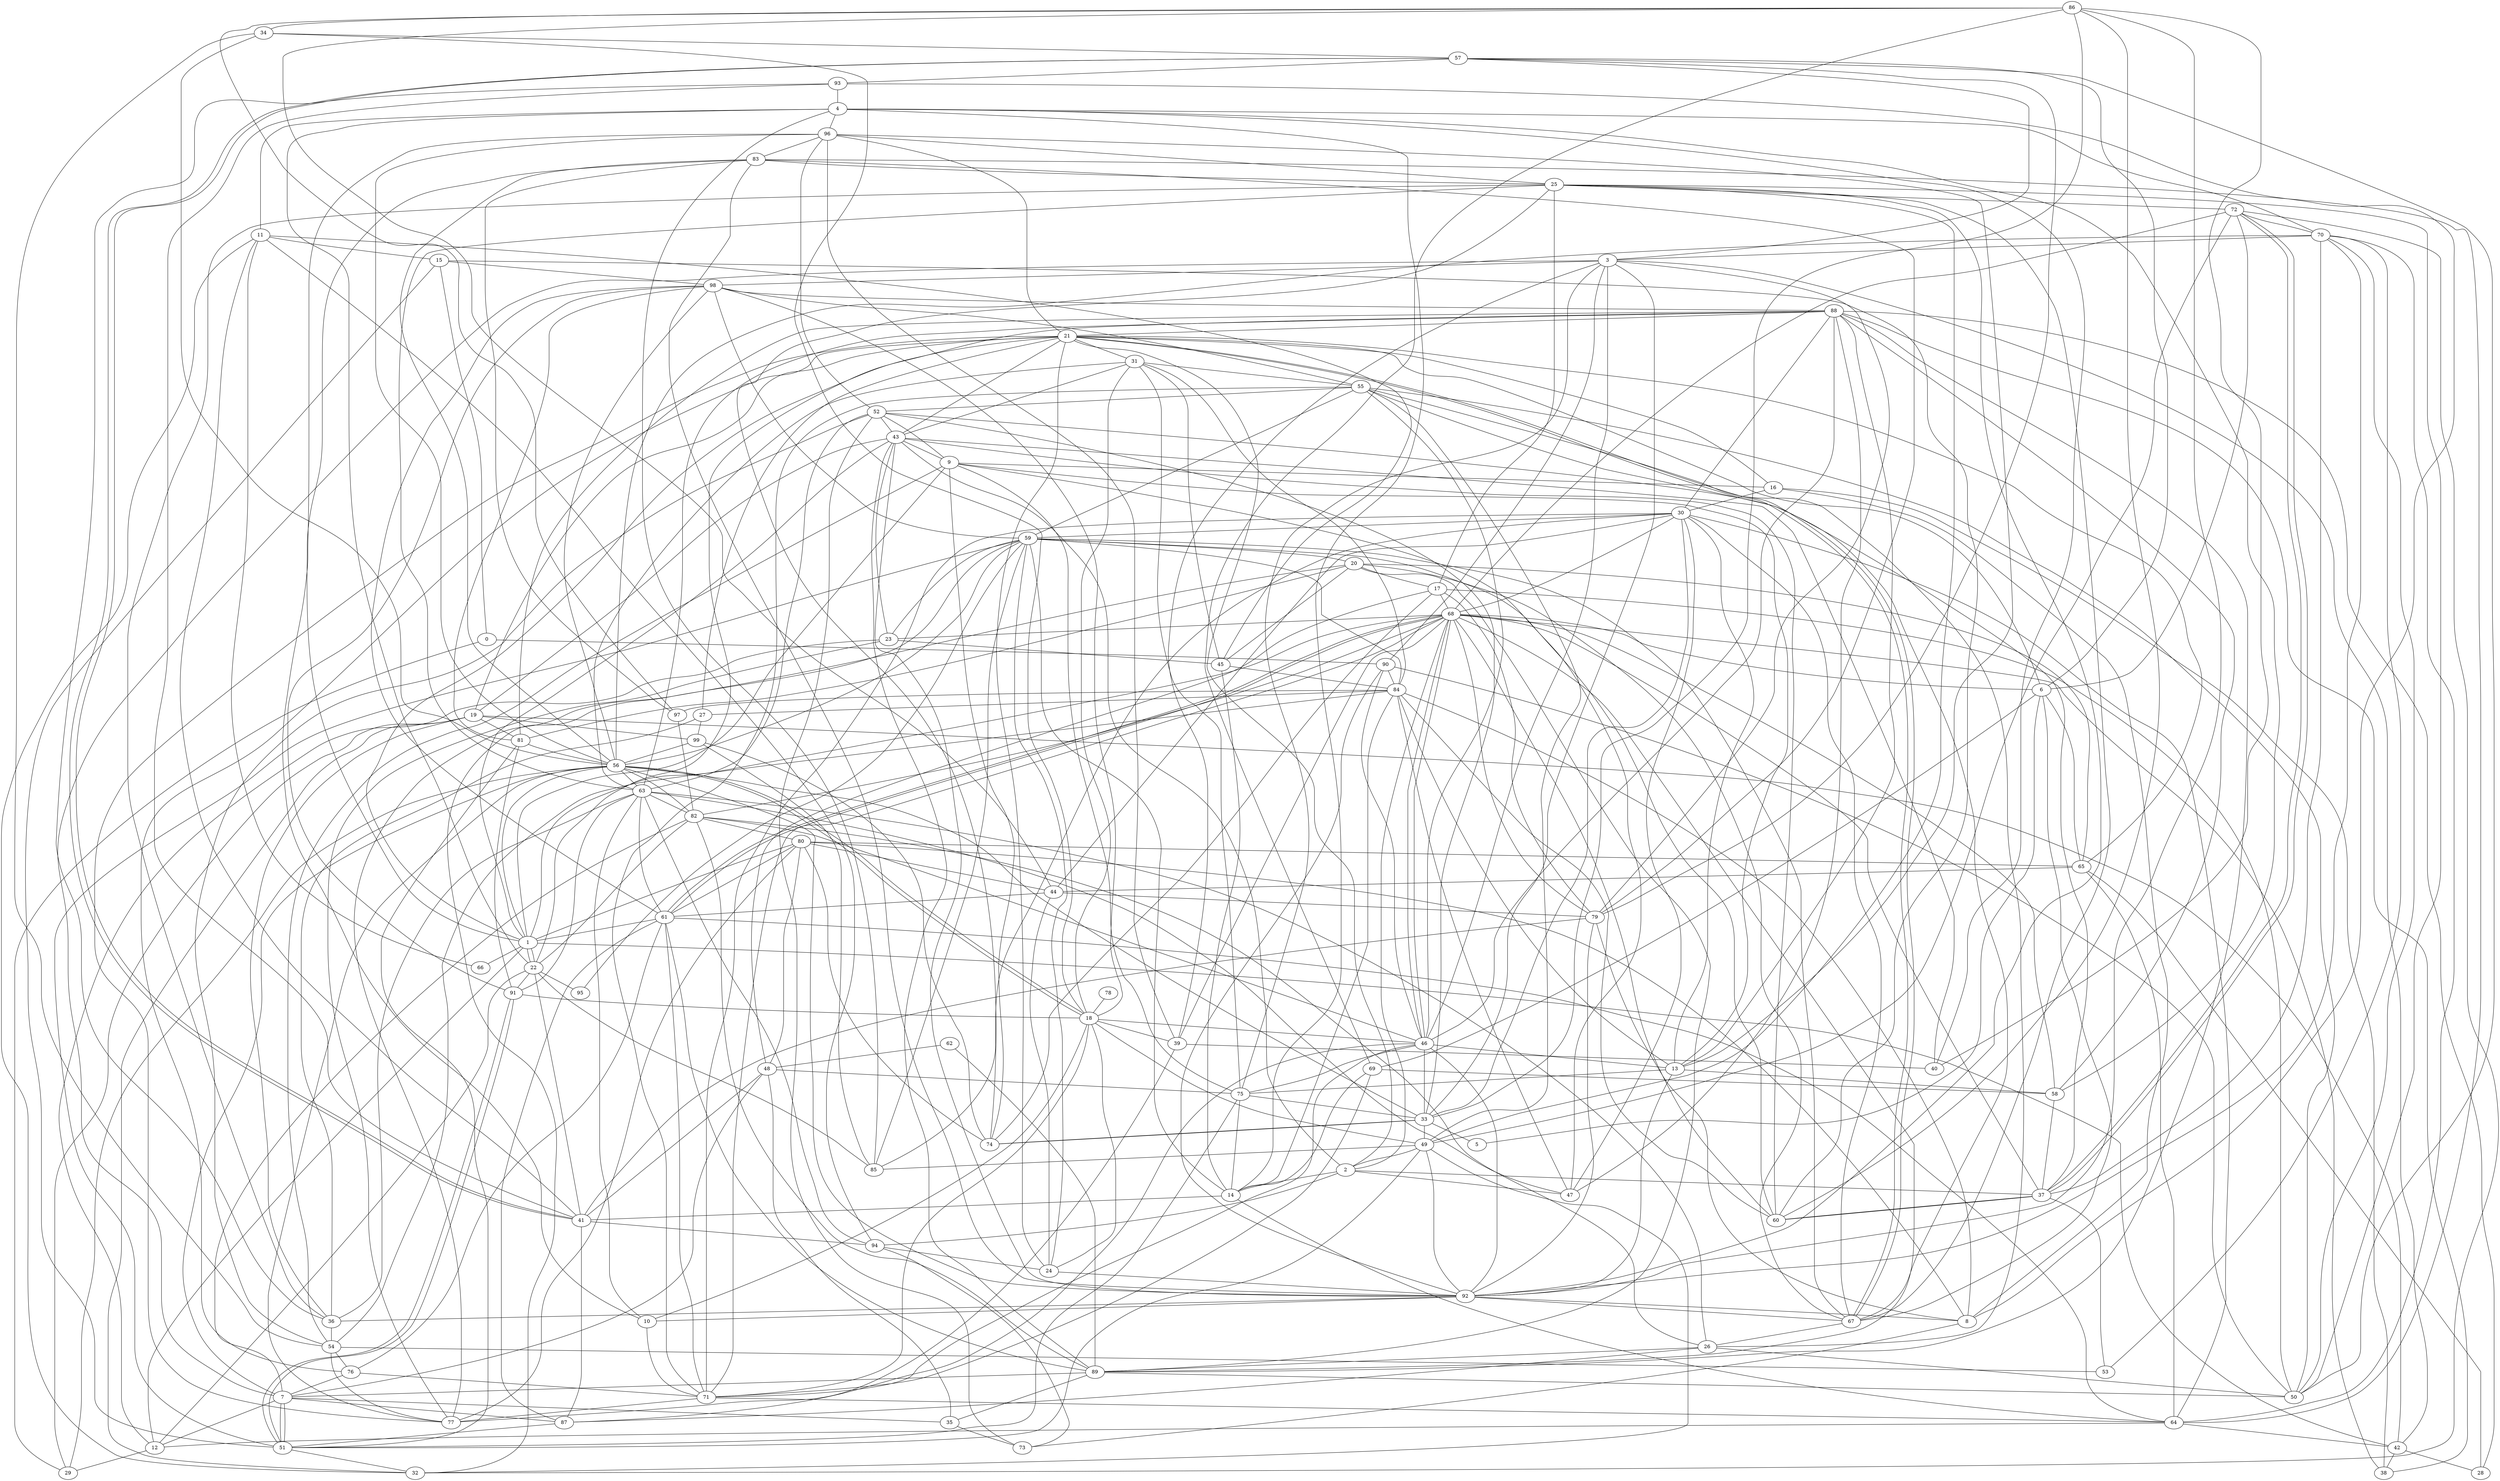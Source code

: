 graph {
    86 -- 34;
    96 -- 83;
    36 -- 93;
    63 -- 88;
    31 -- 55;
    72 -- 70;
    98 -- 91;
    83 -- 25;
    7 -- 35;
    41 -- 57;
    11 -- 15;
    58 -- 88;
    43 -- 23;
    3 -- 33;
    19 -- 42;
    19 -- 99;
    80 -- 61;
    49 -- 25;
    30 -- 64;
    17 -- 68;
    21 -- 16;
    98 -- 56;
    89 -- 43;
    8 -- 93;
    87 -- 26;
    56 -- 33;
    21 -- 6;
    90 -- 46;
    67 -- 55;
    3 -- 90;
    24 -- 21;
    71 -- 55;
    25 -- 50;
    44 -- 24;
    68 -- 6;
    63 -- 47;
    22 -- 85;
    18 -- 71;
    45 -- 14;
    84 -- 13;
    60 -- 68;
    26 -- 55;
    21 -- 77;
    60 -- 37;
    54 -- 53;
    33 -- 5;
    49 -- 2;
    44 -- 61;
    14 -- 84;
    10 -- 96;
    54 -- 76;
    54 -- 77;
    81 -- 98;
    77 -- 56;
    51 -- 91;
    81 -- 56;
    68 -- 71;
    36 -- 25;
    36 -- 54;
    79 -- 92;
    33 -- 49;
    70 -- 3;
    74 -- 25;
    84 -- 97;
    65 -- 64;
    59 -- 98;
    99 -- 56;
    79 -- 41;
    87 -- 51;
    62 -- 89;
    4 -- 40;
    59 -- 85;
    52 -- 43;
    4 -- 14;
    18 -- 34;
    58 -- 68;
    48 -- 35;
    26 -- 89;
    26 -- 50;
    39 -- 77;
    98 -- 88;
    67 -- 30;
    17 -- 74;
    33 -- 30;
    92 -- 56;
    61 -- 98;
    65 -- 21;
    35 -- 89;
    97 -- 86;
    15 -- 0;
    68 -- 46;
    30 -- 68;
    78 -- 18;
    20 -- 77;
    54 -- 34;
    41 -- 87;
    72 -- 6;
    22 -- 91;
    4 -- 96;
    57 -- 41;
    92 -- 10;
    64 -- 61;
    80 -- 65;
    94 -- 63;
    44 -- 79;
    57 -- 50;
    68 -- 37;
    10 -- 71;
    24 -- 18;
    59 -- 20;
    2 -- 37;
    7 -- 51;
    83 -- 56;
    71 -- 30;
    94 -- 2;
    43 -- 9;
    68 -- 2;
    6 -- 65;
    37 -- 72;
    14 -- 64;
    52 -- 33;
    57 -- 3;
    70 -- 56;
    83 -- 79;
    4 -- 11;
    38 -- 68;
    61 -- 76;
    68 -- 89;
    68 -- 82;
    18 -- 49;
    15 -- 98;
    3 -- 98;
    61 -- 1;
    17 -- 48;
    14 -- 41;
    64 -- 70;
    40 -- 86;
    19 -- 32;
    70 -- 92;
    84 -- 31;
    74 -- 99;
    33 -- 46;
    19 -- 81;
    13 -- 96;
    46 -- 71;
    27 -- 99;
    20 -- 65;
    59 -- 67;
    13 -- 75;
    11 -- 94;
    47 -- 9;
    25 -- 72;
    43 -- 92;
    92 -- 36;
    42 -- 38;
    76 -- 7;
    92 -- 25;
    9 -- 54;
    85 -- 4;
    25 -- 17;
    26 -- 82;
    90 -- 92;
    37 -- 53;
    87 -- 61;
    12 -- 1;
    39 -- 3;
    24 -- 59;
    56 -- 59;
    51 -- 59;
    3 -- 42;
    48 -- 7;
    19 -- 29;
    46 -- 88;
    63 -- 25;
    92 -- 86;
    25 -- 67;
    82 -- 46;
    42 -- 28;
    92 -- 8;
    44 -- 30;
    99 -- 85;
    22 -- 4;
    67 -- 21;
    22 -- 1;
    89 -- 50;
    48 -- 41;
    75 -- 31;
    89 -- 7;
    51 -- 7;
    0 -- 29;
    93 -- 4;
    22 -- 95;
    10 -- 63;
    20 -- 81;
    2 -- 43;
    91 -- 51;
    82 -- 56;
    6 -- 67;
    39 -- 40;
    20 -- 67;
    51 -- 32;
    94 -- 73;
    88 -- 81;
    21 -- 67;
    88 -- 21;
    95 -- 59;
    43 -- 21;
    19 -- 21;
    64 -- 42;
    38 -- 16;
    55 -- 46;
    41 -- 94;
    30 -- 13;
    45 -- 84;
    46 -- 92;
    56 -- 7;
    26 -- 63;
    24 -- 92;
    56 -- 63;
    58 -- 4;
    63 -- 52;
    89 -- 88;
    55 -- 49;
    18 -- 46;
    60 -- 59;
    48 -- 75;
    54 -- 84;
    81 -- 91;
    46 -- 13;
    86 -- 44;
    30 -- 47;
    75 -- 14;
    55 -- 52;
    63 -- 61;
    70 -- 37;
    69 -- 71;
    68 -- 1;
    82 -- 80;
    59 -- 84;
    13 -- 58;
    31 -- 18;
    46 -- 68;
    9 -- 1;
    6 -- 5;
    22 -- 12;
    17 -- 79;
    81 -- 51;
    56 -- 18;
    8 -- 84;
    63 -- 82;
    63 -- 91;
    75 -- 33;
    90 -- 50;
    15 -- 51;
    34 -- 56;
    72 -- 68;
    90 -- 84;
    46 -- 3;
    76 -- 71;
    80 -- 1;
    11 -- 45;
    96 -- 21;
    10 -- 18;
    86 -- 69;
    97 -- 82;
    63 -- 31;
    46 -- 87;
    3 -- 79;
    18 -- 98;
    33 -- 86;
    2 -- 21;
    68 -- 61;
    92 -- 67;
    49 -- 92;
    43 -- 31;
    84 -- 27;
    72 -- 32;
    61 -- 71;
    7 -- 82;
    96 -- 52;
    40 -- 43;
    61 -- 68;
    69 -- 14;
    36 -- 27;
    70 -- 53;
    39 -- 96;
    80 -- 48;
    33 -- 74;
    45 -- 31;
    11 -- 66;
    30 -- 88;
    42 -- 1;
    19 -- 36;
    77 -- 80;
    8 -- 73;
    76 -- 21;
    7 -- 87;
    34 -- 57;
    65 -- 44;
    54 -- 52;
    57 -- 93;
    8 -- 80;
    52 -- 37;
    83 -- 97;
    27 -- 21;
    64 -- 12;
    74 -- 80;
    71 -- 77;
    9 -- 75;
    79 -- 8;
    1 -- 43;
    75 -- 46;
    72 -- 37;
    55 -- 50;
    41 -- 93;
    67 -- 26;
    49 -- 72;
    55 -- 59;
    32 -- 59;
    4 -- 70;
    96 -- 25;
    74 -- 33;
    21 -- 31;
    88 -- 22;
    11 -- 32;
    88 -- 28;
    94 -- 24;
    11 -- 41;
    7 -- 12;
    1 -- 66;
    75 -- 51;
    22 -- 41;
    7 -- 3;
    43 -- 60;
    43 -- 19;
    83 -- 64;
    23 -- 45;
    68 -- 23;
    65 -- 28;
    2 -- 14;
    56 -- 29;
    71 -- 64;
    49 -- 85;
    77 -- 23;
    56 -- 96;
    50 -- 70;
    14 -- 59;
    83 -- 1;
    86 -- 60;
    51 -- 49;
    79 -- 57;
    9 -- 13;
    68 -- 39;
    79 -- 68;
    18 -- 39;
    1 -- 56;
    17 -- 50;
    82 -- 89;
    16 -- 30;
    15 -- 60;
    89 -- 61;
    91 -- 18;
    36 -- 63;
    44 -- 80;
    38 -- 88;
    20 -- 89;
    59 -- 23;
    84 -- 60;
    16 -- 8;
    13 -- 88;
    85 -- 30;
    62 -- 48;
    1 -- 22;
    84 -- 47;
    9 -- 16;
    82 -- 22;
    35 -- 73;
    23 -- 12;
    45 -- 20;
    58 -- 37;
    2 -- 47;
    88 -- 47;
    12 -- 29;
    13 -- 92;
    69 -- 58;
    18 -- 56;
    6 -- 69;
    73 -- 52;
    0 -- 90;
    74 -- 9;
    30 -- 59;
    92 -- 83;
    49 -- 32;
    9 -- 52;
    20 -- 17;
    55 -- 98;
    6 -- 57;
    37 -- 60;
    1 -- 21;
    75 -- 3;
}